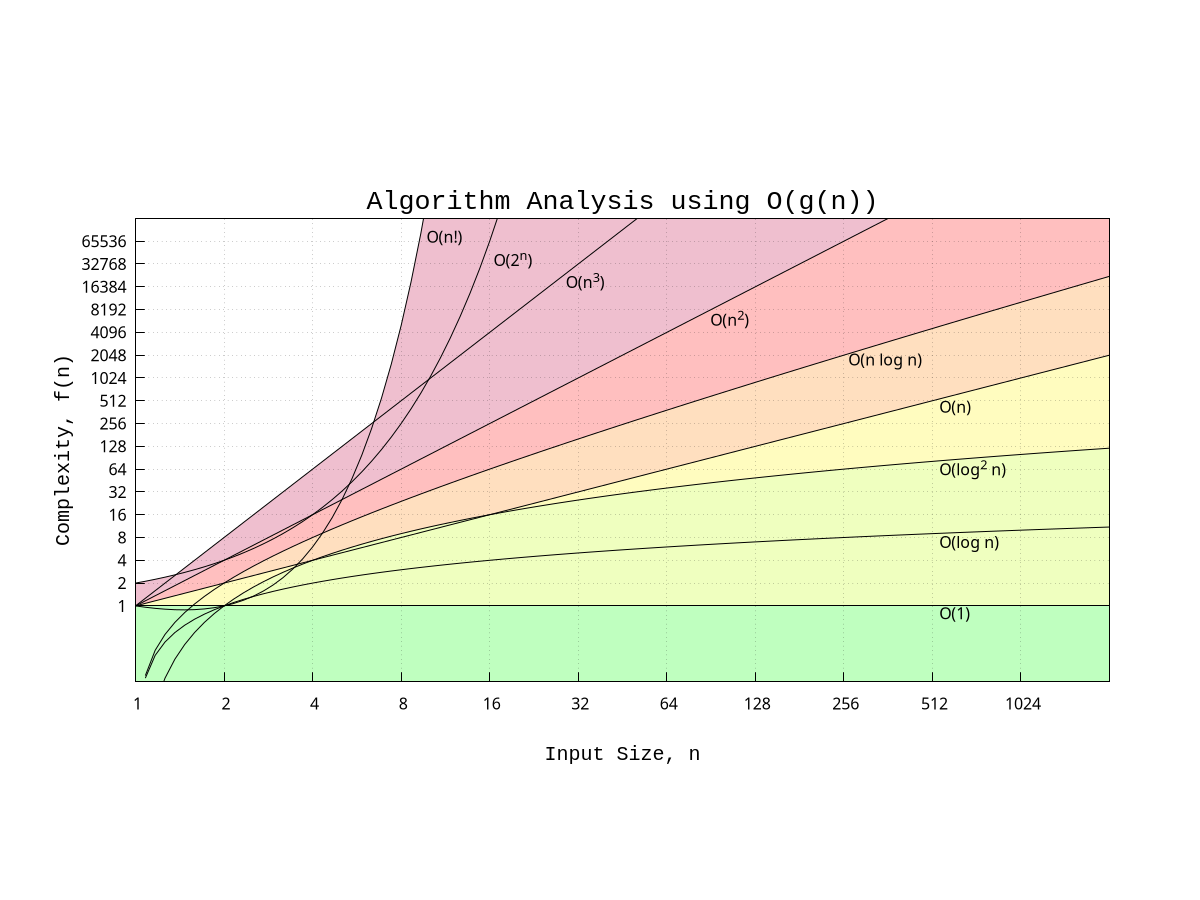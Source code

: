 #  .d8888b.        d8888 888888b.   8888888888
# d88P  Y88b      d88888 888  "88b  888
# 888    888     d88P888 888  .88P  888
# 888    888    d88P 888 8888888K.  8888888
# 888    888   d88P  888 888  "Y88b 888
# 888    888  d88P   888 888    888 888
# Y88b  d88P d8888888888 888   d88P 888
#  "Y8888P" d88P     888 8888888P"  8888888888
#
# Copyright (c) 2025, Abe Mishler
# Licensed under the Universal Permissive License v 1.0
# as shown at https://oss.oracle.com/licenses/upl/.
#
# Gnuplot script file for plotting big O analysis.

# Margins: left, right, bottom, top
set margins 15, 10, 10, 10

scale = 800/600
set terminal pngcairo size 1360*scale,1080*scale font "Liberation Mono,10" fontscale scale linewidth scale pointscale scale
set output "bigochart_loglog_basic.png"

unset key
unset mouse

set logscale x 2
set logscale y 2
set grid
set grid front
set xrange [0:2048]
set yrange [0:131072]

set tics front
set xtics nomirror
set ytics nomirror
set xtics (0,1,2,4,8,16,32,64,128,256,512,1024,"" 2048)
set ytics (0,1,2,4,8,16,32,64,128,256,512,1024,2048,4096,8192,16384,32768,65536,131072)

set title "Algorithm Analysis using O(g(n))" font "Liberation Mono,20" offset 0,-1
set xlabel "Input Size, n" font "Liberation Mono,15" offset 0,-0.75
set ylabel "Complexity, f(n)" font "Liberation Mono,15" offset 0.75,0

# Set some basic labels in the chart.
set label 1 at 540, 0.8 'O(1)' front
set label 2 at 540, 7 'O(log n)' front
set label 3 at 540, 64 'O(log^2 n)' front
set label 4 at 540, 425 'O(n)' front
set label 5 at 265, 1800 'O(n log n)' front
set label 6 at 90, 6000 'O(n^2)' front
set label 7 at 29, 19000 'O(n^3)' front
set label 8 at 16.5, 37000 'O(2^n)' front
set label 9 at 9.75, 75000 'O(n!)' front

# lc | linecolor
# lt | linetype
# lw | linewidth
# pt | pointtype
# ps | pointsize
# pi | pointinterval
set style line 1 lc rgb '#000000' lt 1 lw 1 pi -1 ps 1.0

# Define a log with arbitrary base function.
logb(x, base) = log(x)/log(base)

plot [1:*] gamma(x)      with filledcurves x1 fillstyle solid 1.0 fillcolor rgb "#efbfcf", \
     [1:*] 2**x          with filledcurves x1 fillstyle solid 1.0 fillcolor rgb "#efbfcf", \
     [1:*] x**3          with filledcurves x1 fillstyle solid 1.0 fillcolor rgb "#efbfcf", \
     [1:*] x**2          with filledcurves x1 fillstyle solid 1.0 fillcolor rgb "#ffbfbf", \
     [1:*] x*logb(x, 2)  with filledcurves x1 fillstyle solid 1.0 fillcolor rgb "#ffdfbf", \
     [1:*] x             with filledcurves x1 fillstyle solid 1.0 fillcolor rgb "#fffcbf", \
     [1:*] logb(x, 2)**2 with filledcurves x1 fillstyle solid 1.0 fillcolor rgb "#efffbf", \
     [1:*] logb(x, 2)    with filledcurves x1 fillstyle solid 1.0 fillcolor rgb "#efffbf", \
     [1:*] 1             with filledcurves x1 fillstyle solid 1.0 fillcolor rgb "#bfffbf", \
     [1:*] 1             with line ls 1, \
     [1:*] logb(x, 2)    with line ls 1, \
     [1:*] logb(x, 2)**2 with line ls 1, \
     [1:*] x             with line ls 1, \
     [1:*] x*logb(x, 2)  with line ls 1, \
     [1:*] x**2          with line ls 1, \
     [1:*] x**3          with line ls 1, \
     [1:*] 2**x          with line ls 1, \
     [1:*] gamma(x)      with line ls 1

